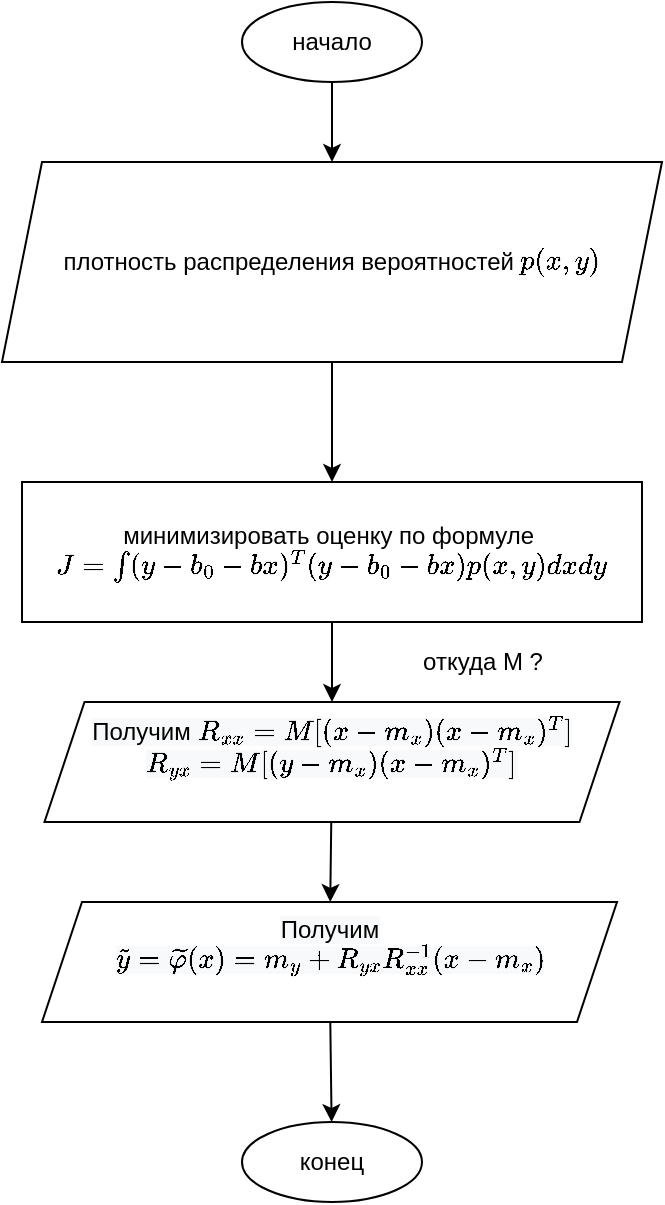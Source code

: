 <mxfile>
    <diagram id="vRMy_zIHfPvMwiLlcVXe" name="Page-1">
        <mxGraphModel dx="454" dy="723" grid="1" gridSize="10" guides="1" tooltips="1" connect="1" arrows="1" fold="1" page="1" pageScale="1" pageWidth="827" pageHeight="1169" background="#ffffff" math="1" shadow="0">
            <root>
                <mxCell id="0"/>
                <mxCell id="1" parent="0"/>
                <mxCell id="7" style="edgeStyle=none;html=1;entryX=0.5;entryY=0;entryDx=0;entryDy=0;" parent="1" source="2" target="6" edge="1">
                    <mxGeometry relative="1" as="geometry"/>
                </mxCell>
                <mxCell id="2" value="начало" style="ellipse;whiteSpace=wrap;html=1;" parent="1" vertex="1">
                    <mxGeometry x="160" y="90" width="90" height="40" as="geometry"/>
                </mxCell>
                <mxCell id="10" style="edgeStyle=none;html=1;entryX=0.5;entryY=0;entryDx=0;entryDy=0;" parent="1" source="6" target="8" edge="1">
                    <mxGeometry relative="1" as="geometry"/>
                </mxCell>
                <mxCell id="6" value="плотность распределения вероятностей \( p(x,y) \)" style="shape=parallelogram;perimeter=parallelogramPerimeter;whiteSpace=wrap;html=1;fixedSize=1;" parent="1" vertex="1">
                    <mxGeometry x="40" y="170" width="330" height="100" as="geometry"/>
                </mxCell>
                <mxCell id="23" style="edgeStyle=none;html=1;" edge="1" parent="1" source="8" target="21">
                    <mxGeometry relative="1" as="geometry"/>
                </mxCell>
                <mxCell id="8" value="минимизировать оценку по формуле&amp;nbsp;&lt;br&gt;\( J = \int (y - b_0 - bx)^T (y-b_0-bx)p(x,y)dxdy \)" style="rounded=0;whiteSpace=wrap;html=1;" parent="1" vertex="1">
                    <mxGeometry x="50" y="330" width="310" height="70" as="geometry"/>
                </mxCell>
                <mxCell id="17" style="edgeStyle=none;html=1;" parent="1" source="14" target="16" edge="1">
                    <mxGeometry relative="1" as="geometry"/>
                </mxCell>
                <mxCell id="16" value="конец" style="ellipse;whiteSpace=wrap;html=1;" parent="1" vertex="1">
                    <mxGeometry x="160" y="650" width="90" height="40" as="geometry"/>
                </mxCell>
                <mxCell id="19" value="" style="group" vertex="1" connectable="0" parent="1">
                    <mxGeometry x="60" y="540" width="287.5" height="60" as="geometry"/>
                </mxCell>
                <mxCell id="14" value="" style="shape=parallelogram;perimeter=parallelogramPerimeter;whiteSpace=wrap;html=1;fixedSize=1;" parent="19" vertex="1">
                    <mxGeometry width="287.5" height="60" as="geometry"/>
                </mxCell>
                <mxCell id="18" value="&lt;span style=&quot;color: rgb(0, 0, 0); font-family: helvetica; font-size: 12px; font-style: normal; font-weight: 400; letter-spacing: normal; text-indent: 0px; text-transform: none; word-spacing: 0px; background-color: rgb(248, 249, 250); display: inline; float: none;&quot;&gt;Получим \(&amp;nbsp; \widetilde{y} = \widetilde{\varphi}(x) = m_y + R_{yx}R^{-1}_{xx}(x-m_x) \)&lt;/span&gt;" style="text;whiteSpace=wrap;html=1;align=center;" vertex="1" parent="19">
                    <mxGeometry x="20.536" width="246.429" height="60" as="geometry"/>
                </mxCell>
                <mxCell id="20" value="" style="group" vertex="1" connectable="0" parent="1">
                    <mxGeometry x="61.25" y="440" width="287.5" height="60" as="geometry"/>
                </mxCell>
                <mxCell id="21" value="" style="shape=parallelogram;perimeter=parallelogramPerimeter;whiteSpace=wrap;html=1;fixedSize=1;" vertex="1" parent="20">
                    <mxGeometry width="287.5" height="60" as="geometry"/>
                </mxCell>
                <mxCell id="22" value="&lt;span style=&quot;color: rgb(0 , 0 , 0) ; font-family: &amp;#34;helvetica&amp;#34; ; font-size: 12px ; font-style: normal ; font-weight: 400 ; letter-spacing: normal ; text-indent: 0px ; text-transform: none ; word-spacing: 0px ; background-color: rgb(248 , 249 , 250) ; display: inline ; float: none&quot;&gt;Получим \( R_{xx} = M[(x-m_x)(x-m_x)^T] \)&lt;br&gt;\( R_{yx} = M[(y-m_x)(x-m_x)^T] \)&lt;br&gt;&lt;/span&gt;" style="text;whiteSpace=wrap;html=1;align=center;" vertex="1" parent="20">
                    <mxGeometry x="20.536" width="246.429" height="60" as="geometry"/>
                </mxCell>
                <mxCell id="24" style="edgeStyle=none;html=1;" edge="1" parent="1" source="22" target="14">
                    <mxGeometry relative="1" as="geometry"/>
                </mxCell>
                <mxCell id="25" value="откуда M ?" style="text;html=1;align=center;verticalAlign=middle;resizable=0;points=[];autosize=1;strokeColor=none;fillColor=none;" vertex="1" parent="1">
                    <mxGeometry x="240" y="410" width="80" height="20" as="geometry"/>
                </mxCell>
            </root>
        </mxGraphModel>
    </diagram>
</mxfile>
